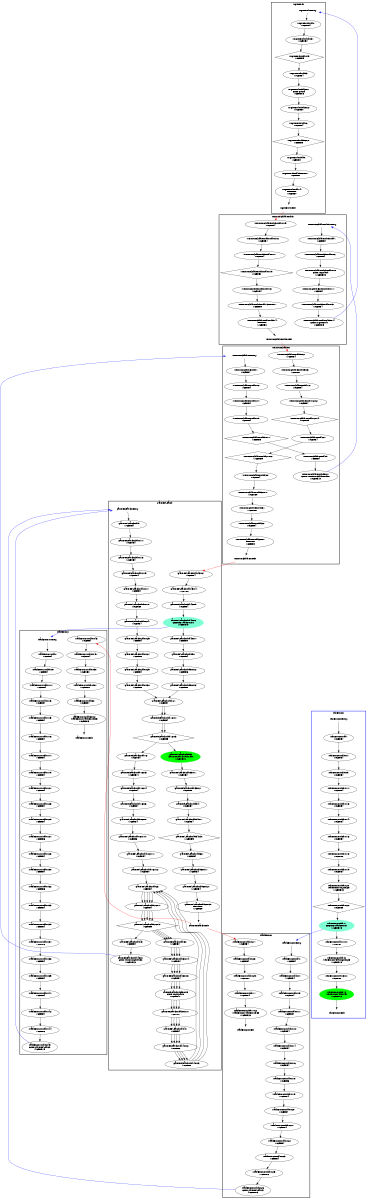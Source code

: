digraph "CFG" {
fontsize=10;
orientation="portrait";
rankdir="TB";
size="10,8";
rng_toProb__bb14 [fontsize=10, label="\"rng_toProb__bb14\"\nRETURN\nWCET=0", width="0.01"];
rng_toProb__bb__5 [fontsize=10, label="\"rng_toProb__bb__5\"\nWCET=5", shape=diamond, width="0.01"];
rng_toProb_exit [color="white", fontsize=10, label="rng_toProb_exit", width="0.01"];
rng_toProb__bb__3 [fontsize=10, label="\"rng_toProb__bb__3\"\nWCET=4", width="0.01"];
rng_toProb_entry [color="white", fontsize=10, height="0.01", label="rng_toProb_entry", width="0.01"];
rng_toProb__bb9__0___1 [fontsize=10, label="\"rng_toProb__bb9__0___1\"\nWCET=0", width="0.01"];
rng_toProb__bb3 [fontsize=10, label="\"rng_toProb__bb3\"\nWCET=4", width="0.01"];
rng_toProb__bb3__2 [fontsize=10, label="\"rng_toProb__bb3__2\"\nWCET=0", width="0.01"];
rng_toProb__bb3__1 [fontsize=10, label="rng_toProb__bb3__1\nCALL printf\nWCET=13", width="0.01"];
rng_toProb__bb [fontsize=10, label="\"rng_toProb__bb\"\nWCET=4", width="0.01"];
rng_toProb__bb6__2 [fontsize=10, label="\"rng_toProb__bb6__2\"\nWCET=5", shape=diamond, width="0.01"];
rng_toProb__bb9 [fontsize=10, label="\"rng_toProb__bb9\"\nWCET=4", width="0.01"];
rng_toProb__bb6 [fontsize=10, label="\"rng_toProb__bb6\"\nWCET=4", width="0.01"];
parTreeSearch__bb43__6 [color=aquamarine, fontsize=10, label="parTreeSearch__bb43__6\nCREATE _taskFunc1_\nWCET=13", style=filled, width="0.01"];
parTreeSearch__bb16__6 [fontsize=10, label="\"parTreeSearch__bb16__6\"\nWCET=4", width="0.01"];
parTreeSearch__bb30__10 [fontsize=10, label="\"parTreeSearch__bb30__10\"\nWCET=0", width="0.01"];
parTreeSearch__bb53__2 [fontsize=10, label="\"parTreeSearch__bb53__2\"\nWCET=0", width="0.01"];
parTreeSearch__bb__13 [fontsize=10, label="\"parTreeSearch__bb__13\"\nWCET=4", width="0.01"];
parTreeSearch__bb__27 [fontsize=10, label="\"parTreeSearch__bb__27\"\nWCET=8", width="0.01"];
parTreeSearch__bb40__3 [fontsize=10, label="\"parTreeSearch__bb40__3\"\nWCET=0", width="0.01"];
parTreeSearch__bb30__9 [fontsize=10, label="parTreeSearch__bb30__9\nCALL rng_spawn\nWCET=17", width="0.01"];
parTreeSearch_entry [color="white", fontsize=10, height="0.01", label="parTreeSearch_entry", width="0.01"];
parTreeSearch__bb__24 [fontsize=10, label="\"parTreeSearch__bb__24\"\nWCET=4", width="0.01"];
parTreeSearch__bb30 [fontsize=10, label="\"parTreeSearch__bb30\"\nWCET=4", width="0.01"];
parTreeSearch__bb43__4 [fontsize=10, label="\"parTreeSearch__bb43__4\"\nWCET=6", width="0.01"];
parTreeSearch__bb__11 [fontsize=10, label="\"parTreeSearch__bb__11\"\nWCET=4", width="0.01"];
parTreeSearch__bb43__7 [fontsize=10, label="\"parTreeSearch__bb43__7\"\nWCET=0", width="0.01"];
parTreeSearch__bb30__4 [fontsize=10, label="\"parTreeSearch__bb30__4\"\nWCET=4", width="0.01"];
parTreeSearch__bb__15 [fontsize=10, label="\"parTreeSearch__bb__15\"\nWCET=4", width="0.01"];
parTreeSearch__bb50__3 [fontsize=10, label="\"parTreeSearch__bb50__3\"\nWCET=0", width="0.01"];
parTreeSearch__bb__18 [fontsize=10, label="\"parTreeSearch__bb__18\"\nWCET=8", width="0.01"];
parTreeSearch__bb53 [color=green, fontsize=10, label="parTreeSearch__bb53\n(parTreeSearch)taskwait\nWCET=13", style=filled, width="0.01"];
parTreeSearch__bb16 [fontsize=10, label="\"parTreeSearch__bb16\"\nWCET=4", width="0.01"];
parTreeSearch__bb54__1 [fontsize=10, label="\"parTreeSearch__bb54__1\"\nWCET=4", width="0.01"];
parTreeSearch__bb26 [fontsize=10, label="\"parTreeSearch__bb26\"\nWCET=4", width="0.01"];
parTreeSearch__bb [fontsize=10, label="\"parTreeSearch__bb\"\nWCET=4", width="0.01"];
parTreeSearch_exit [color="white", fontsize=10, label="parTreeSearch_exit", width="0.01"];
parTreeSearch__bb12 [fontsize=10, label="\"parTreeSearch__bb12\"\nWCET=4", width="0.01"];
parTreeSearch__bb16__3 [fontsize=10, label="\"parTreeSearch__bb16__3\"\nWCET=11", width="0.01"];
parTreeSearch__bb26__1 [fontsize=10, label="\"parTreeSearch__bb26__1\"\nWCET=4", width="0.01"];
parTreeSearch__bb43 [fontsize=10, label="\"parTreeSearch__bb43\"\nWCET=4", width="0.01"];
parTreeSearch__bb40__2 [fontsize=10, label="\"parTreeSearch__bb40__2\"\nWCET=6", width="0.01"];
parTreeSearch__bb68 [fontsize=10, label="\"parTreeSearch__bb68\"\nWCET=4", width="0.01"];
parTreeSearch__bb50__2 [fontsize=10, label="\"parTreeSearch__bb50__2\"\nWCET=6", width="0.01"];
parTreeSearch__bb43__2 [fontsize=10, label="\"parTreeSearch__bb43__2\"\nWCET=4", width="0.01"];
parTreeSearch__bb16__12 [fontsize=10, label="\"parTreeSearch__bb16__12\"\nWCET=0", width="0.01"];
parTreeSearch__bb12__1 [fontsize=10, label="\"parTreeSearch__bb12__1\"\nWCET=4", width="0.01"];
parTreeSearch__bb26__3 [fontsize=10, label="\"parTreeSearch__bb26__3\"\nWCET=5", shape=diamond, width="0.01"];
parTreeSearch__bb12__3 [fontsize=10, label="\"parTreeSearch__bb12__3\"\nWCET=5", shape=diamond, width="0.01"];
parTreeSearch__bb16__11 [fontsize=10, label="\"parTreeSearch__bb16__11\"\nWCET=4", width="0.01"];
parTreeSearch__bb53__1 [fontsize=10, label="\"parTreeSearch__bb53__1\"\nWCET=4", width="0.01"];
parTreeSearch__bb16__4 [fontsize=10, label="\"parTreeSearch__bb16__4\"\nWCET=4", width="0.01"];
parTreeSearch__bb68__2 [fontsize=10, label="\"parTreeSearch__bb68__2\"\nWCET=4", width="0.01"];
parTreeSearch__bb43__1 [fontsize=10, label="parTreeSearch__bb43__1\nCALL uts_numChildren\nWCET=13", width="0.01"];
parTreeSearch__bb__29 [fontsize=10, label="\"parTreeSearch__bb__29\"\nWCET=4", width="0.01"];
parTreeSearch__bb__25 [fontsize=10, label="\"parTreeSearch__bb__25\"\nWCET=4", width="0.01"];
parTreeSearch__bb43__5 [fontsize=10, label="\"parTreeSearch__bb43__5\"\nWCET=4", width="0.01"];
parTreeSearch__bb__30 [fontsize=10, label="\"parTreeSearch__bb__30\"\nWCET=0", width="0.01"];
parTreeSearch__bb68__1 [fontsize=10, label="\"parTreeSearch__bb68__1\"\nWCET=4", width="0.01"];
parTreeSearch__bb16__10 [fontsize=10, label="\"parTreeSearch__bb16__10\"\nWCET=6", width="0.01"];
parTreeSearch__bb50 [fontsize=10, label="\"parTreeSearch__bb50\"\nWCET=4", width="0.01"];
parTreeSearch__bb30__8 [fontsize=10, label="\"parTreeSearch__bb30__8\"\nWCET=4", width="0.01"];
parTreeSearch__bb40 [fontsize=10, label="\"parTreeSearch__bb40\"\nWCET=4", width="0.01"];
parTreeSearch__bb54 [fontsize=10, label="\"parTreeSearch__bb54\"\nWCET=4", width="0.01"];
parTreeSearch__bb68__3 [fontsize=10, label="\"parTreeSearch__bb68__3\"\nRETURN\nWCET=0", width="0.01"];
parTreeSearch__bb54__3 [fontsize=10, label="\"parTreeSearch__bb54__3\"\nWCET=5", shape=diamond, width="0.01"];
parTreeSearch__bb16__8 [fontsize=10, label="\"parTreeSearch__bb16__8\"\nWCET=4", width="0.01"];
parTreeSearch__bb__17 [fontsize=10, label="\"parTreeSearch__bb__17\"\nWCET=4", width="0.01"];
_taskFunc0___bb__22 [fontsize=10, label="\"_taskFunc0___bb__22\"\nWCET=4", width="0.01"];
_taskFunc0___bb__23 [fontsize=10, label="\"_taskFunc0___bb__23\"\nWCET=4", width="0.01"];
_taskFunc0___bb__19 [fontsize=10, label="\"_taskFunc0___bb__19\"\nWCET=4", width="0.01"];
_taskFunc0___bb__11 [fontsize=10, label="\"_taskFunc0___bb__11\"\nWCET=4", width="0.01"];
_taskFunc0___bb__21 [fontsize=10, label="\"_taskFunc0___bb__21\"\nWCET=4", width="0.01"];
_taskFunc0___bb__27 [fontsize=10, label="\"_taskFunc0___bb__27\"\nWCET=4", width="0.01"];
_taskFunc0___bb__28 [fontsize=10, label="\"_taskFunc0___bb__28\"\nWCET=4", width="0.01"];
_taskFunc0___bb__25 [fontsize=10, label="\"_taskFunc0___bb__25\"\nWCET=6", width="0.01"];
_taskFunc0___bb__7 [fontsize=10, label="\"_taskFunc0___bb__7\"\nWCET=4", width="0.01"];
_taskFunc0___bb__16 [fontsize=10, label="\"_taskFunc0___bb__16\"\nWCET=4", width="0.01"];
_taskFunc0___bb__18 [fontsize=10, label="\"_taskFunc0___bb__18\"\nWCET=6", width="0.01"];
_taskFunc0___bb__29 [fontsize=10, label="\"_taskFunc0___bb__29\"\nWCET=0", width="0.01"];
_taskFunc0___bb17__2 [fontsize=10, label="_taskFunc0___bb17__2\n(_taskFunc0_)taskenv_free\nWCET=13", width="0.01"];
_taskFunc0___bb__20 [fontsize=10, label="\"_taskFunc0___bb__20\"\nWCET=4", width="0.01"];
_taskFunc0___bb17 [fontsize=10, label="\"_taskFunc0___bb17\"\nWCET=4", width="0.01"];
_taskFunc0___bb__14 [fontsize=10, label="\"_taskFunc0___bb__14\"\nWCET=4", width="0.01"];
_taskFunc0___bb__9 [fontsize=10, label="\"_taskFunc0___bb__9\"\nWCET=4", width="0.01"];
_taskFunc0___bb__26 [fontsize=10, label="_taskFunc0___bb__26\nCALL parTreeSearch\nWCET=13", width="0.01"];
_taskFunc0___bb__13 [fontsize=10, label="\"_taskFunc0___bb__13\"\nWCET=4", width="0.01"];
_taskFunc0___bb [fontsize=10, label="\"_taskFunc0___bb\"\nWCET=4", width="0.01"];
_taskFunc0__exit [color="white", fontsize=10, label="_taskFunc0__exit", width="0.01"];
_taskFunc0__entry [color="white", fontsize=10, height="0.01", label="_taskFunc0__entry", width="0.01"];
uts_numChildren_bin_entry [color="white", fontsize=10, height="0.01", label="uts_numChildren_bin_entry", width="0.01"];
uts_numChildren_bin__bb__6 [fontsize=10, label="\"uts_numChildren_bin__bb__6\"\nWCET=4", width="0.01"];
uts_numChildren_bin__bb__11 [fontsize=10, label="\"uts_numChildren_bin__bb__11\"\nWCET=4", width="0.01"];
uts_numChildren_bin__bb [fontsize=10, label="\"uts_numChildren_bin__bb\"\nWCET=4", width="0.01"];
uts_numChildren_bin__bb__17 [fontsize=10, label="\"uts_numChildren_bin__bb__17\"\nWCET=4", width="0.01"];
uts_numChildren_bin__bb13__0___1 [fontsize=10, label="\"uts_numChildren_bin__bb13__0___1\"\nWCET=0", width="0.01"];
uts_numChildren_bin__bb__15 [fontsize=10, label="\"uts_numChildren_bin__bb__15\"\nWCET=4", width="0.01"];
uts_numChildren_bin__bb__13 [fontsize=10, label="\"uts_numChildren_bin__bb__13\"\nWCET=4", width="0.01"];
uts_numChildren_bin__bb__14 [fontsize=10, label="uts_numChildren_bin__bb__14\nCALL rng_toProb\nWCET=13", width="0.01"];
uts_numChildren_bin__bb__16 [fontsize=10, label="\"uts_numChildren_bin__bb__16\"\nWCET=4", width="0.01"];
uts_numChildren_bin_exit [color="white", fontsize=10, label="uts_numChildren_bin_exit", width="0.01"];
uts_numChildren_bin__bb14 [fontsize=10, label="\"uts_numChildren_bin__bb14\"\nRETURN\nWCET=0", width="0.01"];
uts_numChildren_bin__bb__10 [fontsize=10, label="uts_numChildren_bin__bb__10\nCALL rng_rand\nWCET=15", width="0.01"];
uts_numChildren_bin__bb13 [fontsize=10, label="\"uts_numChildren_bin__bb13\"\nWCET=4", width="0.01"];
uts_numChildren_bin__bb__19 [fontsize=10, label="\"uts_numChildren_bin__bb__19\"\nWCET=0", shape=diamond, width="0.01"];
_thrFunc0___bb__19 [fontsize=10, label="\"_thrFunc0___bb__19\"\nWCET=4", width="0.01"];
_thrFunc0___bb__13 [fontsize=10, label="\"_thrFunc0___bb__13\"\nWCET=4", width="0.01"];
_thrFunc0___bb__16 [fontsize=10, label="\"_thrFunc0___bb__16\"\nWCET=4", width="0.01"];
_thrFunc0___bb__14 [fontsize=10, label="\"_thrFunc0___bb__14\"\nWCET=4", width="0.01"];
_thrFunc0___bb11__1 [fontsize=10, label="\"_thrFunc0___bb11__1\"\nWCET=0", width="0.01"];
_thrFunc0___bb13__1 [fontsize=10, label="\"_thrFunc0___bb13__1\"\nWCET=0", width="0.01"];
_thrFunc0__exit [color="white", fontsize=10, label="_thrFunc0__exit", width="0.01"];
_thrFunc0___bb13 [fontsize=10, label="_thrFunc0___bb13\n(_thrFunc0_)leaving_single\nWCET=13", width="0.01"];
_thrFunc0___bb__9 [fontsize=10, label="\"_thrFunc0___bb__9\"\nWCET=4", width="0.01"];
_thrFunc0___bb11 [color=aquamarine, fontsize=10, label="_thrFunc0___bb11\nCREATE _taskFunc0_\nWCET=13", style=filled, width="0.01"];
_thrFunc0___bb__18 [fontsize=10, label="\"_thrFunc0___bb__18\"\nWCET=6", width="0.01"];
_thrFunc0___bb__7 [fontsize=10, label="\"_thrFunc0___bb__7\"\nWCET=4", width="0.01"];
_thrFunc0___bb [fontsize=10, label="\"_thrFunc0___bb\"\nWCET=4", width="0.01"];
_thrFunc0___bb__11 [fontsize=10, label="\"_thrFunc0___bb__11\"\nWCET=4", width="0.01"];
_thrFunc0__entry [color="white", fontsize=10, height="0.01", label="_thrFunc0__entry", width="0.01"];
_thrFunc0___bb__22 [fontsize=10, label="\"_thrFunc0___bb__22\"\nWCET=5", shape=diamond, width="0.01"];
_thrFunc0___bb__20 [fontsize=10, label="_thrFunc0___bb__20\n(_thrFunc0_)mysingle\nWCET=13", width="0.01"];
_thrFunc0___bb14 [color=green, fontsize=10, label="_thrFunc0___bb14\n(_thrFunc0_)taskwait\nWCET=13", style=filled, width="0.01"];
_taskFunc1___bb__16 [fontsize=10, label="\"_taskFunc1___bb__16\"\nWCET=4", width="0.01"];
_taskFunc1___bb__25 [fontsize=10, label="\"_taskFunc1___bb__25\"\nWCET=4", width="0.01"];
_taskFunc1___bb [fontsize=10, label="\"_taskFunc1___bb\"\nWCET=4", width="0.01"];
_taskFunc1___bb__37 [fontsize=10, label="\"_taskFunc1___bb__37\"\nWCET=6", width="0.01"];
_taskFunc1___bb__23 [fontsize=10, label="\"_taskFunc1___bb__23\"\nWCET=4", width="0.01"];
_taskFunc1___bb__46 [fontsize=10, label="\"_taskFunc1___bb__46\"\nWCET=4", width="0.01"];
_taskFunc1___bb__51 [fontsize=10, label="\"_taskFunc1___bb__51\"\nWCET=0", width="0.01"];
_taskFunc1___bb__28 [fontsize=10, label="\"_taskFunc1___bb__28\"\nWCET=4", width="0.01"];
_taskFunc1___bb__42 [fontsize=10, label="\"_taskFunc1___bb__42\"\nWCET=4", width="0.01"];
_taskFunc1___bb__45 [fontsize=10, label="_taskFunc1___bb__45\nCALL parTreeSearch\nWCET=15", width="0.01"];
_taskFunc1___bb30__2 [fontsize=10, label="_taskFunc1___bb30__2\n(_taskFunc1_)taskenv_free\nWCET=13", width="0.01"];
_taskFunc1__entry [color="white", fontsize=10, height="0.01", label="_taskFunc1__entry", width="0.01"];
_taskFunc1___bb30 [fontsize=10, label="\"_taskFunc1___bb30\"\nWCET=4", width="0.01"];
_taskFunc1__exit [color="white", fontsize=10, label="_taskFunc1__exit", width="0.01"];
_taskFunc1___bb__21 [fontsize=10, label="\"_taskFunc1___bb__21\"\nWCET=4", width="0.01"];
_taskFunc1___bb__19 [fontsize=10, label="\"_taskFunc1___bb__19\"\nWCET=4", width="0.01"];
_taskFunc1___bb__35 [fontsize=10, label="\"_taskFunc1___bb__35\"\nWCET=4", width="0.01"];
_taskFunc1___bb__15 [fontsize=10, label="\"_taskFunc1___bb__15\"\nWCET=4", width="0.01"];
_taskFunc1___bb__44 [fontsize=10, label="\"_taskFunc1___bb__44\"\nWCET=6", width="0.01"];
_taskFunc1___bb__17 [fontsize=10, label="\"_taskFunc1___bb__17\"\nWCET=4", width="0.01"];
_taskFunc1___bb__41 [fontsize=10, label="\"_taskFunc1___bb__41\"\nWCET=4", width="0.01"];
_taskFunc1___bb__38 [fontsize=10, label="\"_taskFunc1___bb__38\"\nWCET=4", width="0.01"];
_taskFunc1___bb__11 [fontsize=10, label="\"_taskFunc1___bb__11\"\nWCET=4", width="0.01"];
_taskFunc1___bb__13 [fontsize=10, label="\"_taskFunc1___bb__13\"\nWCET=4", width="0.01"];
_taskFunc1___bb__39 [fontsize=10, label="\"_taskFunc1___bb__39\"\nWCET=4", width="0.01"];
_taskFunc1___bb__50 [fontsize=10, label="\"_taskFunc1___bb__50\"\nWCET=11", width="0.01"];
_taskFunc1___bb__33 [fontsize=10, label="\"_taskFunc1___bb__33\"\nWCET=4", width="0.01"];
_taskFunc1___bb__32 [fontsize=10, label="\"_taskFunc1___bb__32\"\nWCET=6", width="0.01"];
_taskFunc1___bb__48 [fontsize=10, label="\"_taskFunc1___bb__48\"\nWCET=4", width="0.01"];
_taskFunc1___bb__30 [fontsize=10, label="\"_taskFunc1___bb__30\"\nWCET=4", width="0.01"];
_taskFunc1___bb__9 [fontsize=10, label="\"_taskFunc1___bb__9\"\nWCET=4", width="0.01"];
_taskFunc1___bb__27 [fontsize=10, label="\"_taskFunc1___bb__27\"\nWCET=6", width="0.01"];
uts_numChildren__bb31 [fontsize=10, label="\"uts_numChildren__bb31\"\nWCET=0", width="0.01"];
uts_numChildren_entry [color="white", fontsize=10, height="0.01", label="uts_numChildren_entry", width="0.01"];
uts_numChildren__bb12__4 [fontsize=10, label="\"uts_numChildren__bb12__4\"\nWCET=5", shape=diamond, width="0.01"];
uts_numChildren_exit [color="white", fontsize=10, label="uts_numChildren_exit", width="0.01"];
uts_numChildren__bb9 [fontsize=10, label="\"uts_numChildren__bb9\"\nWCET=4", width="0.01"];
uts_numChildren__bb__7 [fontsize=10, label="\"uts_numChildren__bb__7\"\nWCET=4", width="0.01"];
uts_numChildren__bb30 [fontsize=10, label="\"uts_numChildren__bb30\"\nWCET=4", width="0.01"];
uts_numChildren__bb30__1 [fontsize=10, label="\"uts_numChildren__bb30__1\"\nWCET=0", width="0.01"];
uts_numChildren__bb27__2 [fontsize=10, label="\"uts_numChildren__bb27__2\"\nWCET=5", shape=diamond, width="0.01"];
uts_numChildren__bb12__2 [fontsize=10, label="\"uts_numChildren__bb12__2\"\nWCET=4", width="0.01"];
uts_numChildren__bb [fontsize=10, label="\"uts_numChildren__bb\"\nWCET=4", width="0.01"];
uts_numChildren__bb9__1 [fontsize=10, label="uts_numChildren__bb9__1\nCALL uts_numChildren_bin\nWCET=13", width="0.01"];
uts_numChildren__bb__11 [fontsize=10, label="\"uts_numChildren__bb__11\"\nWCET=5", shape=diamond, width="0.01"];
uts_numChildren__bb32 [fontsize=10, label="\"uts_numChildren__bb32\"\nWCET=4", width="0.01"];
uts_numChildren__bb__6 [fontsize=10, label="\"uts_numChildren__bb__6\"\nWCET=4", width="0.01"];
uts_numChildren__bb12 [fontsize=10, label="\"uts_numChildren__bb12\"\nWCET=4", width="0.01"];
uts_numChildren__bb9__3 [fontsize=10, label="\"uts_numChildren__bb9__3\"\nWCET=0", width="0.01"];
uts_numChildren__bb27 [fontsize=10, label="\"uts_numChildren__bb27\"\nWCET=4", width="0.01"];
uts_numChildren__bb32__1 [fontsize=10, label="\"uts_numChildren__bb32__1\"\nRETURN\nWCET=0", width="0.01"];
uts_numChildren__bb__9 [fontsize=10, label="\"uts_numChildren__bb__9\"\nWCET=4", width="0.01"];
uts_numChildren__bb9__2 [fontsize=10, label="\"uts_numChildren__bb9__2\"\nWCET=4", width="0.01"];
rng_toProb__bb14 -> rng_toProb_exit  [key=0];
rng_toProb__bb__5 -> rng_toProb__bb3  [key=0];
rng_toProb_exit -> uts_numChildren_bin__bb__15  [color=red, key=0];
rng_toProb__bb__3 -> rng_toProb__bb__5  [key=0];
rng_toProb_entry -> rng_toProb__bb  [key=0];
rng_toProb__bb9__0___1 -> rng_toProb__bb14  [key=0];
rng_toProb__bb3 -> rng_toProb__bb3__1  [key=0];
rng_toProb__bb3__2 -> rng_toProb__bb6  [key=0];
rng_toProb__bb3__1 -> rng_toProb__bb3__2  [key=0];
rng_toProb__bb -> rng_toProb__bb__3  [key=0];
rng_toProb__bb6__2 -> rng_toProb__bb9  [key=0];
rng_toProb__bb9 -> rng_toProb__bb9__0___1  [key=0];
rng_toProb__bb6 -> rng_toProb__bb6__2  [key=0];
parTreeSearch__bb43__6 -> parTreeSearch__bb43__7  [key=0];
parTreeSearch__bb43__6 -> _taskFunc1__entry  [color=blue, key=0];
parTreeSearch__bb16__6 -> parTreeSearch__bb16__8  [key=0];
parTreeSearch__bb30__10 -> parTreeSearch__bb40  [key=0];
parTreeSearch__bb30__10 -> parTreeSearch__bb40  [key=1];
parTreeSearch__bb30__10 -> parTreeSearch__bb40  [key=2];
parTreeSearch__bb30__10 -> parTreeSearch__bb40  [key=3];
parTreeSearch__bb53__2 -> parTreeSearch__bb54  [key=0];
parTreeSearch__bb__13 -> parTreeSearch__bb__15  [key=0];
parTreeSearch__bb__27 -> parTreeSearch__bb__29  [key=0];
parTreeSearch__bb40__3 -> parTreeSearch__bb26  [key=0];
parTreeSearch__bb40__3 -> parTreeSearch__bb26  [key=1];
parTreeSearch__bb40__3 -> parTreeSearch__bb26  [key=2];
parTreeSearch__bb40__3 -> parTreeSearch__bb26  [key=3];
parTreeSearch__bb30__9 -> parTreeSearch__bb30__10  [key=0];
parTreeSearch__bb30__9 -> parTreeSearch__bb30__10  [key=1];
parTreeSearch__bb30__9 -> parTreeSearch__bb30__10  [key=2];
parTreeSearch__bb30__9 -> parTreeSearch__bb30__10  [key=3];
parTreeSearch_entry -> parTreeSearch__bb  [key=0];
parTreeSearch__bb__24 -> parTreeSearch__bb__25  [key=0];
parTreeSearch__bb30 -> parTreeSearch__bb30__4  [key=0];
parTreeSearch__bb30 -> parTreeSearch__bb30__4  [key=1];
parTreeSearch__bb30 -> parTreeSearch__bb30__4  [key=2];
parTreeSearch__bb30 -> parTreeSearch__bb30__4  [key=3];
parTreeSearch__bb43__4 -> parTreeSearch__bb43__5  [key=0];
parTreeSearch__bb__11 -> parTreeSearch__bb__13  [key=0];
parTreeSearch__bb43__7 -> parTreeSearch__bb50  [key=0];
parTreeSearch__bb30__4 -> parTreeSearch__bb30__8  [key=0];
parTreeSearch__bb30__4 -> parTreeSearch__bb30__8  [key=1];
parTreeSearch__bb30__4 -> parTreeSearch__bb30__8  [key=2];
parTreeSearch__bb30__4 -> parTreeSearch__bb30__8  [key=3];
parTreeSearch__bb__15 -> parTreeSearch__bb__17  [key=0];
parTreeSearch__bb50__3 -> parTreeSearch__bb12  [key=0];
parTreeSearch__bb__18 -> parTreeSearch__bb__24  [key=0];
parTreeSearch__bb53 -> parTreeSearch__bb53__1  [key=0];
parTreeSearch__bb16 -> parTreeSearch__bb16__3  [key=0];
parTreeSearch__bb54__1 -> parTreeSearch__bb54__3  [key=0];
parTreeSearch__bb26 -> parTreeSearch__bb26__1  [key=0];
parTreeSearch__bb26 -> parTreeSearch__bb26__1  [key=1];
parTreeSearch__bb26 -> parTreeSearch__bb26__1  [key=2];
parTreeSearch__bb26 -> parTreeSearch__bb26__1  [key=3];
parTreeSearch__bb26 -> parTreeSearch__bb26__1  [key=4];
parTreeSearch__bb -> parTreeSearch__bb__11  [key=0];
parTreeSearch_exit -> _taskFunc0___bb__27  [color=red, key=0];
parTreeSearch_exit -> _taskFunc1___bb__46  [color=red, key=0];
parTreeSearch__bb12 -> parTreeSearch__bb12__1  [key=0];
parTreeSearch__bb12 -> parTreeSearch__bb12__1  [key=1];
parTreeSearch__bb16__3 -> parTreeSearch__bb16__4  [key=0];
parTreeSearch__bb26__1 -> parTreeSearch__bb26__3  [key=0];
parTreeSearch__bb26__1 -> parTreeSearch__bb26__3  [key=1];
parTreeSearch__bb26__1 -> parTreeSearch__bb26__3  [key=2];
parTreeSearch__bb26__1 -> parTreeSearch__bb26__3  [key=3];
parTreeSearch__bb26__1 -> parTreeSearch__bb26__3  [key=4];
parTreeSearch__bb43 -> parTreeSearch__bb43__1  [key=0];
parTreeSearch__bb40__2 -> parTreeSearch__bb40__3  [key=0];
parTreeSearch__bb40__2 -> parTreeSearch__bb40__3  [key=1];
parTreeSearch__bb40__2 -> parTreeSearch__bb40__3  [key=2];
parTreeSearch__bb40__2 -> parTreeSearch__bb40__3  [key=3];
parTreeSearch__bb68 -> parTreeSearch__bb68__1  [key=0];
parTreeSearch__bb50__2 -> parTreeSearch__bb50__3  [key=0];
parTreeSearch__bb43__2 -> parTreeSearch__bb43__4  [key=0];
parTreeSearch__bb16__12 -> parTreeSearch__bb26  [key=0];
parTreeSearch__bb12__1 -> parTreeSearch__bb12__3  [key=0];
parTreeSearch__bb12__1 -> parTreeSearch__bb12__3  [key=1];
parTreeSearch__bb26__3 -> parTreeSearch__bb30  [key=0];
parTreeSearch__bb26__3 -> parTreeSearch__bb30  [key=1];
parTreeSearch__bb26__3 -> parTreeSearch__bb30  [key=2];
parTreeSearch__bb26__3 -> parTreeSearch__bb30  [key=3];
parTreeSearch__bb26__3 -> parTreeSearch__bb43  [key=0];
parTreeSearch__bb12__3 -> parTreeSearch__bb16  [key=0];
parTreeSearch__bb12__3 -> parTreeSearch__bb53  [key=0];
parTreeSearch__bb16__11 -> parTreeSearch__bb16__12  [key=0];
parTreeSearch__bb53__1 -> parTreeSearch__bb53__2  [key=0];
parTreeSearch__bb16__4 -> parTreeSearch__bb16__6  [key=0];
parTreeSearch__bb68__2 -> parTreeSearch__bb68__3  [key=0];
parTreeSearch__bb43__1 -> uts_numChildren_entry  [color=blue, key=0];
parTreeSearch__bb__29 -> parTreeSearch__bb__30  [key=0];
parTreeSearch__bb__25 -> parTreeSearch__bb__27  [key=0];
parTreeSearch__bb43__5 -> parTreeSearch__bb43__6  [key=0];
parTreeSearch__bb__30 -> parTreeSearch__bb12  [key=0];
parTreeSearch__bb68__1 -> parTreeSearch__bb68__2  [key=0];
parTreeSearch__bb16__10 -> parTreeSearch__bb16__11  [key=0];
parTreeSearch__bb50 -> parTreeSearch__bb50__2  [key=0];
parTreeSearch__bb30__8 -> parTreeSearch__bb30__9  [key=0];
parTreeSearch__bb30__8 -> parTreeSearch__bb30__9  [key=1];
parTreeSearch__bb30__8 -> parTreeSearch__bb30__9  [key=2];
parTreeSearch__bb30__8 -> parTreeSearch__bb30__9  [key=3];
parTreeSearch__bb40 -> parTreeSearch__bb40__2  [key=0];
parTreeSearch__bb40 -> parTreeSearch__bb40__2  [key=1];
parTreeSearch__bb40 -> parTreeSearch__bb40__2  [key=2];
parTreeSearch__bb40 -> parTreeSearch__bb40__2  [key=3];
parTreeSearch__bb54 -> parTreeSearch__bb54__1  [key=0];
parTreeSearch__bb68__3 -> parTreeSearch_exit  [key=0];
parTreeSearch__bb54__3 -> parTreeSearch__bb68  [key=0];
parTreeSearch__bb16__8 -> parTreeSearch__bb16__10  [key=0];
parTreeSearch__bb__17 -> parTreeSearch__bb__18  [key=0];
_taskFunc0___bb__22 -> _taskFunc0___bb__23  [key=0];
_taskFunc0___bb__23 -> _taskFunc0___bb__25  [key=0];
_taskFunc0___bb__19 -> _taskFunc0___bb__20  [key=0];
_taskFunc0___bb__11 -> _taskFunc0___bb__13  [key=0];
_taskFunc0___bb__21 -> _taskFunc0___bb__22  [key=0];
_taskFunc0___bb__27 -> _taskFunc0___bb__28  [key=0];
_taskFunc0___bb__28 -> _taskFunc0___bb__29  [key=0];
_taskFunc0___bb__25 -> _taskFunc0___bb__26  [key=0];
_taskFunc0___bb__7 -> _taskFunc0___bb__9  [key=0];
_taskFunc0___bb__16 -> _taskFunc0___bb__18  [key=0];
_taskFunc0___bb__18 -> _taskFunc0___bb__19  [key=0];
_taskFunc0___bb__29 -> _taskFunc0___bb17  [key=0];
_taskFunc0___bb17__2 -> _taskFunc0__exit  [key=0];
_taskFunc0___bb__20 -> _taskFunc0___bb__21  [key=0];
_taskFunc0___bb17 -> _taskFunc0___bb17__2  [key=0];
_taskFunc0___bb__14 -> _taskFunc0___bb__16  [key=0];
_taskFunc0___bb__9 -> _taskFunc0___bb__11  [key=0];
_taskFunc0___bb__26 -> parTreeSearch_entry  [color=blue, key=0];
_taskFunc0___bb__13 -> _taskFunc0___bb__14  [key=0];
_taskFunc0___bb -> _taskFunc0___bb__7  [key=0];
_taskFunc0__entry -> _taskFunc0___bb  [key=0];
uts_numChildren_bin_entry -> uts_numChildren_bin__bb  [key=0];
uts_numChildren_bin__bb__6 -> uts_numChildren_bin__bb__10  [key=0];
uts_numChildren_bin__bb__11 -> uts_numChildren_bin__bb__13  [key=0];
uts_numChildren_bin__bb -> uts_numChildren_bin__bb__6  [key=0];
uts_numChildren_bin__bb__17 -> uts_numChildren_bin__bb__19  [key=0];
uts_numChildren_bin__bb13__0___1 -> uts_numChildren_bin__bb14  [key=0];
uts_numChildren_bin__bb__15 -> uts_numChildren_bin__bb__16  [key=0];
uts_numChildren_bin__bb__13 -> uts_numChildren_bin__bb__14  [key=0];
uts_numChildren_bin__bb__14 -> rng_toProb_entry  [color=blue, key=0];
uts_numChildren_bin__bb__16 -> uts_numChildren_bin__bb__17  [key=0];
uts_numChildren_bin_exit -> uts_numChildren__bb9__2  [color=red, key=0];
uts_numChildren_bin__bb14 -> uts_numChildren_bin_exit  [key=0];
uts_numChildren_bin__bb__10 -> uts_numChildren_bin__bb__11  [key=0];
uts_numChildren_bin__bb13 -> uts_numChildren_bin__bb13__0___1  [key=0];
uts_numChildren_bin__bb__19 -> uts_numChildren_bin__bb13  [key=0];
_thrFunc0___bb__19 -> _thrFunc0___bb__20  [key=0];
_thrFunc0___bb__13 -> _thrFunc0___bb__14  [key=0];
_thrFunc0___bb__16 -> _thrFunc0___bb__18  [key=0];
_thrFunc0___bb__14 -> _thrFunc0___bb__16  [key=0];
_thrFunc0___bb11__1 -> _thrFunc0___bb13  [key=0];
_thrFunc0___bb13__1 -> _thrFunc0___bb14  [key=0];
_thrFunc0___bb13 -> _thrFunc0___bb13__1  [key=0];
_thrFunc0___bb__9 -> _thrFunc0___bb__11  [key=0];
_thrFunc0___bb11 -> _thrFunc0___bb11__1  [key=0];
_thrFunc0___bb11 -> _taskFunc0__entry  [color=blue, key=0];
_thrFunc0___bb__18 -> _thrFunc0___bb__19  [key=0];
_thrFunc0___bb__7 -> _thrFunc0___bb__9  [key=0];
_thrFunc0___bb -> _thrFunc0___bb__7  [key=0];
_thrFunc0___bb__11 -> _thrFunc0___bb__13  [key=0];
_thrFunc0__entry -> _thrFunc0___bb  [key=0];
_thrFunc0___bb__22 -> _thrFunc0___bb11  [key=0];
_thrFunc0___bb__20 -> _thrFunc0___bb__22  [key=0];
_thrFunc0___bb14 -> _thrFunc0__exit  [key=0];
_taskFunc1___bb__16 -> _taskFunc1___bb__17  [key=0];
_taskFunc1___bb__25 -> _taskFunc1___bb__27  [key=0];
_taskFunc1___bb -> _taskFunc1___bb__9  [key=0];
_taskFunc1___bb__37 -> _taskFunc1___bb__38  [key=0];
_taskFunc1___bb__23 -> _taskFunc1___bb__25  [key=0];
_taskFunc1___bb__46 -> _taskFunc1___bb__48  [key=0];
_taskFunc1___bb__51 -> _taskFunc1___bb30  [key=0];
_taskFunc1___bb__28 -> _taskFunc1___bb__30  [key=0];
_taskFunc1___bb__42 -> _taskFunc1___bb__44  [key=0];
_taskFunc1___bb__45 -> parTreeSearch_entry  [color=blue, key=0];
_taskFunc1___bb30__2 -> _taskFunc1__exit  [key=0];
_taskFunc1__entry -> _taskFunc1___bb  [key=0];
_taskFunc1___bb30 -> _taskFunc1___bb30__2  [key=0];
_taskFunc1___bb__21 -> _taskFunc1___bb__23  [key=0];
_taskFunc1___bb__19 -> _taskFunc1___bb__21  [key=0];
_taskFunc1___bb__35 -> _taskFunc1___bb__37  [key=0];
_taskFunc1___bb__15 -> _taskFunc1___bb__16  [key=0];
_taskFunc1___bb__44 -> _taskFunc1___bb__45  [key=0];
_taskFunc1___bb__17 -> _taskFunc1___bb__19  [key=0];
_taskFunc1___bb__41 -> _taskFunc1___bb__42  [key=0];
_taskFunc1___bb__38 -> _taskFunc1___bb__39  [key=0];
_taskFunc1___bb__11 -> _taskFunc1___bb__13  [key=0];
_taskFunc1___bb__13 -> _taskFunc1___bb__15  [key=0];
_taskFunc1___bb__39 -> _taskFunc1___bb__41  [key=0];
_taskFunc1___bb__50 -> _taskFunc1___bb__51  [key=0];
_taskFunc1___bb__33 -> _taskFunc1___bb__35  [key=0];
_taskFunc1___bb__32 -> _taskFunc1___bb__33  [key=0];
_taskFunc1___bb__48 -> _taskFunc1___bb__50  [key=0];
_taskFunc1___bb__30 -> _taskFunc1___bb__32  [key=0];
_taskFunc1___bb__9 -> _taskFunc1___bb__11  [key=0];
_taskFunc1___bb__27 -> _taskFunc1___bb__28  [key=0];
uts_numChildren__bb31 -> uts_numChildren__bb32  [key=0];
uts_numChildren_entry -> uts_numChildren__bb  [key=0];
uts_numChildren__bb12__4 -> uts_numChildren__bb27  [key=0];
uts_numChildren_exit -> parTreeSearch__bb43__2  [color=red, key=0];
uts_numChildren__bb9 -> uts_numChildren__bb9__1  [key=0];
uts_numChildren__bb__7 -> uts_numChildren__bb__9  [key=0];
uts_numChildren__bb30 -> uts_numChildren__bb30__1  [key=0];
uts_numChildren__bb30__1 -> uts_numChildren__bb31  [key=0];
uts_numChildren__bb27__2 -> uts_numChildren__bb30  [key=0];
uts_numChildren__bb12__2 -> uts_numChildren__bb12__4  [key=0];
uts_numChildren__bb -> uts_numChildren__bb__6  [key=0];
uts_numChildren__bb9__1 -> uts_numChildren_bin_entry  [color=blue, key=0];
uts_numChildren__bb__11 -> uts_numChildren__bb9  [key=0];
uts_numChildren__bb32 -> uts_numChildren__bb32__1  [key=0];
uts_numChildren__bb__6 -> uts_numChildren__bb__7  [key=0];
uts_numChildren__bb12 -> uts_numChildren__bb12__2  [key=0];
uts_numChildren__bb9__3 -> uts_numChildren__bb12  [key=0];
uts_numChildren__bb27 -> uts_numChildren__bb27__2  [key=0];
uts_numChildren__bb32__1 -> uts_numChildren_exit  [key=0];
uts_numChildren__bb__9 -> uts_numChildren__bb__11  [key=0];
uts_numChildren__bb9__2 -> uts_numChildren__bb9__3  [key=0];
subgraph "cluster__thrFunc0_" {
label=_thrFunc0_
style="bold"
color="blue"
"_thrFunc0___bb"
"_thrFunc0___bb__7"
"_thrFunc0___bb__9"
"_thrFunc0___bb__11"
"_thrFunc0___bb__13"
"_thrFunc0___bb__14"
"_thrFunc0___bb__16"
"_thrFunc0___bb__18"
"_thrFunc0___bb__19"
"_thrFunc0___bb__20"
"_thrFunc0___bb__22"
"_thrFunc0___bb11"
"_thrFunc0___bb11__1"
"_thrFunc0___bb13"
"_thrFunc0___bb13__1"
"_thrFunc0___bb14"

"_thrFunc0__entry"
"_thrFunc0__exit"
}
subgraph "cluster__taskFunc0_" {
label=_taskFunc0_
style="bold"
"_taskFunc0___bb"
"_taskFunc0___bb__7"
"_taskFunc0___bb__9"
"_taskFunc0___bb__11"
"_taskFunc0___bb__13"
"_taskFunc0___bb__14"
"_taskFunc0___bb__16"
"_taskFunc0___bb__18"
"_taskFunc0___bb__19"
"_taskFunc0___bb__20"
"_taskFunc0___bb__21"
"_taskFunc0___bb__22"
"_taskFunc0___bb__23"
"_taskFunc0___bb__25"
"_taskFunc0___bb__26"
"_taskFunc0___bb__27"
"_taskFunc0___bb__28"
"_taskFunc0___bb__29"
"_taskFunc0___bb17"
"_taskFunc0___bb17__2"

"_taskFunc0__entry"
"_taskFunc0__exit"
}
subgraph "cluster_parTreeSearch" {
label=parTreeSearch
style="bold"
"parTreeSearch__bb"
"parTreeSearch__bb__11"
"parTreeSearch__bb__13"
"parTreeSearch__bb__15"
"parTreeSearch__bb__17"
"parTreeSearch__bb__18"
"parTreeSearch__bb__24"
"parTreeSearch__bb__25"
"parTreeSearch__bb__27"
"parTreeSearch__bb__29"
"parTreeSearch__bb__30"
"parTreeSearch__bb12"
"parTreeSearch__bb12__1"
"parTreeSearch__bb12__3"
"parTreeSearch__bb16"
"parTreeSearch__bb16__3"
"parTreeSearch__bb16__4"
"parTreeSearch__bb16__6"
"parTreeSearch__bb16__8"
"parTreeSearch__bb16__10"
"parTreeSearch__bb16__11"
"parTreeSearch__bb16__12"
"parTreeSearch__bb26"
"parTreeSearch__bb26__1"
"parTreeSearch__bb26__3"
"parTreeSearch__bb30"
"parTreeSearch__bb30__4"
"parTreeSearch__bb30__8"
"parTreeSearch__bb30__9"
"parTreeSearch__bb30__10"
"parTreeSearch__bb40"
"parTreeSearch__bb40__2"
"parTreeSearch__bb40__3"
"parTreeSearch__bb43"
"parTreeSearch__bb43__1"
"parTreeSearch__bb43__2"
"parTreeSearch__bb43__4"
"parTreeSearch__bb43__5"
"parTreeSearch__bb43__6"
"parTreeSearch__bb43__7"
"parTreeSearch__bb50"
"parTreeSearch__bb50__2"
"parTreeSearch__bb50__3"
"parTreeSearch__bb53"
"parTreeSearch__bb53__1"
"parTreeSearch__bb53__2"
"parTreeSearch__bb54"
"parTreeSearch__bb54__1"
"parTreeSearch__bb54__3"








"parTreeSearch__bb68"
"parTreeSearch__bb68__1"
"parTreeSearch__bb68__2"
"parTreeSearch__bb68__3"
"parTreeSearch_entry"
"parTreeSearch_exit"
}
subgraph "cluster_uts_numChildren" {
label=uts_numChildren
style="bold"
"uts_numChildren__bb"
"uts_numChildren__bb__6"
"uts_numChildren__bb__7"
"uts_numChildren__bb__9"
"uts_numChildren__bb__11"




"uts_numChildren__bb9"
"uts_numChildren__bb9__1"
"uts_numChildren__bb9__2"
"uts_numChildren__bb9__3"
"uts_numChildren__bb12"
"uts_numChildren__bb12__2"
"uts_numChildren__bb12__4"










"uts_numChildren__bb27"
"uts_numChildren__bb27__2"
"uts_numChildren__bb30"
"uts_numChildren__bb30__1"
"uts_numChildren__bb31"
"uts_numChildren__bb32"
"uts_numChildren__bb32__1"
"uts_numChildren_entry"
"uts_numChildren_exit"
}
subgraph "cluster_uts_numChildren_bin" {
label=uts_numChildren_bin
style="bold"
"uts_numChildren_bin__bb"
"uts_numChildren_bin__bb__6"
"uts_numChildren_bin__bb__10"
"uts_numChildren_bin__bb__11"
"uts_numChildren_bin__bb__13"
"uts_numChildren_bin__bb__14"
"uts_numChildren_bin__bb__15"
"uts_numChildren_bin__bb__16"
"uts_numChildren_bin__bb__17"
"uts_numChildren_bin__bb__19"



"uts_numChildren_bin__bb13"
"uts_numChildren_bin__bb13__0___1"
"uts_numChildren_bin__bb14"
"uts_numChildren_bin_entry"
"uts_numChildren_bin_exit"
}
subgraph "cluster_rng_toProb" {
label=rng_toProb
style="bold"
"rng_toProb__bb"
"rng_toProb__bb__3"
"rng_toProb__bb__5"
"rng_toProb__bb3"
"rng_toProb__bb3__1"
"rng_toProb__bb3__2"
"rng_toProb__bb6"
"rng_toProb__bb6__2"
"rng_toProb__bb9"
"rng_toProb__bb9__0___1"




"rng_toProb__bb14"
"rng_toProb_entry"
"rng_toProb_exit"
}
subgraph "cluster__taskFunc1_" {
label=_taskFunc1_
style="bold"
"_taskFunc1___bb"
"_taskFunc1___bb__9"
"_taskFunc1___bb__11"
"_taskFunc1___bb__13"
"_taskFunc1___bb__15"
"_taskFunc1___bb__16"
"_taskFunc1___bb__17"
"_taskFunc1___bb__19"
"_taskFunc1___bb__21"
"_taskFunc1___bb__23"
"_taskFunc1___bb__25"
"_taskFunc1___bb__27"
"_taskFunc1___bb__28"
"_taskFunc1___bb__30"
"_taskFunc1___bb__32"
"_taskFunc1___bb__33"
"_taskFunc1___bb__35"
"_taskFunc1___bb__37"
"_taskFunc1___bb__38"
"_taskFunc1___bb__39"
"_taskFunc1___bb__41"
"_taskFunc1___bb__42"
"_taskFunc1___bb__44"
"_taskFunc1___bb__45"
"_taskFunc1___bb__46"
"_taskFunc1___bb__48"
"_taskFunc1___bb__50"
"_taskFunc1___bb__51"
"_taskFunc1___bb30"
"_taskFunc1___bb30__2"

"_taskFunc1__entry"
"_taskFunc1__exit"
}
}
